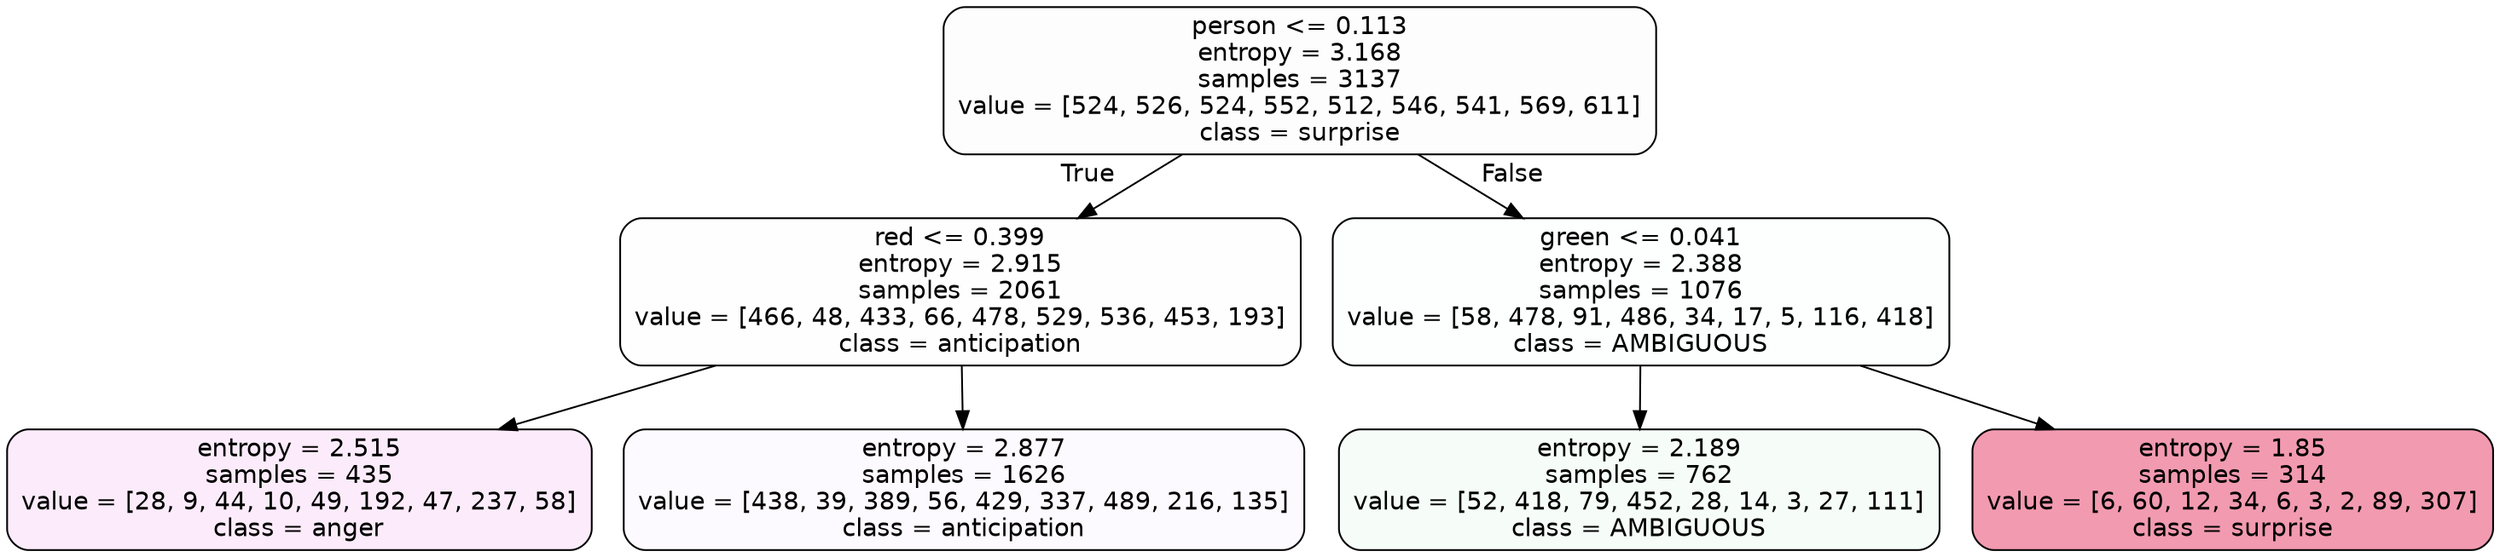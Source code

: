 digraph Tree {
node [shape=box, style="filled, rounded", color="black", fontname=helvetica] ;
edge [fontname=helvetica] ;
0 [label="person <= 0.113\nentropy = 3.168\nsamples = 3137\nvalue = [524, 526, 524, 552, 512, 546, 541, 569, 611]\nclass = surprise", fillcolor="#e5396402"] ;
1 [label="red <= 0.399\nentropy = 2.915\nsamples = 2061\nvalue = [466, 48, 433, 66, 478, 529, 536, 453, 193]\nclass = anticipation", fillcolor="#8139e501"] ;
0 -> 1 [labeldistance=2.5, labelangle=45, headlabel="True"] ;
2 [label="entropy = 2.515\nsamples = 435\nvalue = [28, 9, 44, 10, 49, 192, 47, 237, 58]\nclass = anger", fillcolor="#e539d718"] ;
1 -> 2 ;
3 [label="entropy = 2.877\nsamples = 1626\nvalue = [438, 39, 389, 56, 429, 337, 489, 216, 135]\nclass = anticipation", fillcolor="#8139e506"] ;
1 -> 3 ;
4 [label="green <= 0.041\nentropy = 2.388\nsamples = 1076\nvalue = [58, 478, 91, 486, 34, 17, 5, 116, 418]\nclass = AMBIGUOUS", fillcolor="#39e58102"] ;
0 -> 4 [labeldistance=2.5, labelangle=-45, headlabel="False"] ;
5 [label="entropy = 2.189\nsamples = 762\nvalue = [52, 418, 79, 452, 28, 14, 3, 27, 111]\nclass = AMBIGUOUS", fillcolor="#39e5810b"] ;
4 -> 5 ;
6 [label="entropy = 1.85\nsamples = 314\nvalue = [6, 60, 12, 34, 6, 3, 2, 89, 307]\nclass = surprise", fillcolor="#e5396481"] ;
4 -> 6 ;
}